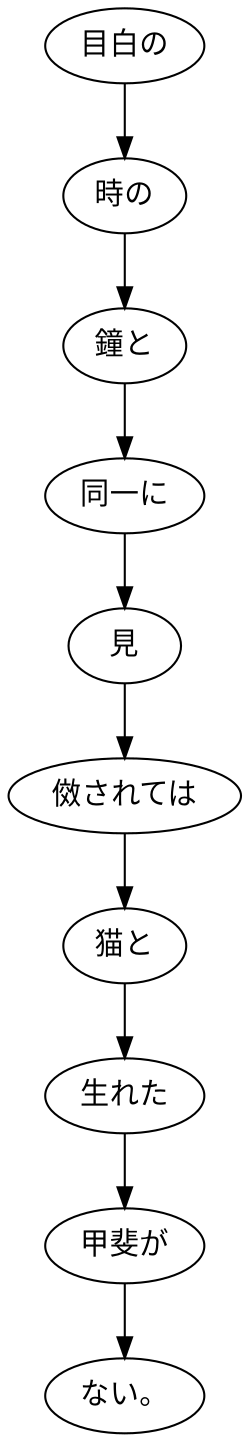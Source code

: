 digraph graph4586 {
	node0 [label="目白の"];
	node1 [label="時の"];
	node2 [label="鐘と"];
	node3 [label="同一に"];
	node4 [label="見"];
	node5 [label="傚されては"];
	node6 [label="猫と"];
	node7 [label="生れた"];
	node8 [label="甲斐が"];
	node9 [label="ない。"];
	node0 -> node1;
	node1 -> node2;
	node2 -> node3;
	node3 -> node4;
	node4 -> node5;
	node5 -> node6;
	node6 -> node7;
	node7 -> node8;
	node8 -> node9;
}
